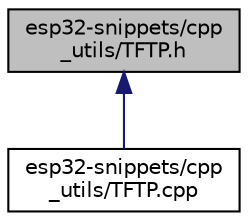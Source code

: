 digraph "esp32-snippets/cpp_utils/TFTP.h"
{
  edge [fontname="Helvetica",fontsize="10",labelfontname="Helvetica",labelfontsize="10"];
  node [fontname="Helvetica",fontsize="10",shape=record];
  Node18 [label="esp32-snippets/cpp\l_utils/TFTP.h",height=0.2,width=0.4,color="black", fillcolor="grey75", style="filled", fontcolor="black"];
  Node18 -> Node19 [dir="back",color="midnightblue",fontsize="10",style="solid",fontname="Helvetica"];
  Node19 [label="esp32-snippets/cpp\l_utils/TFTP.cpp",height=0.2,width=0.4,color="black", fillcolor="white", style="filled",URL="$_t_f_t_p_8cpp.html"];
}
